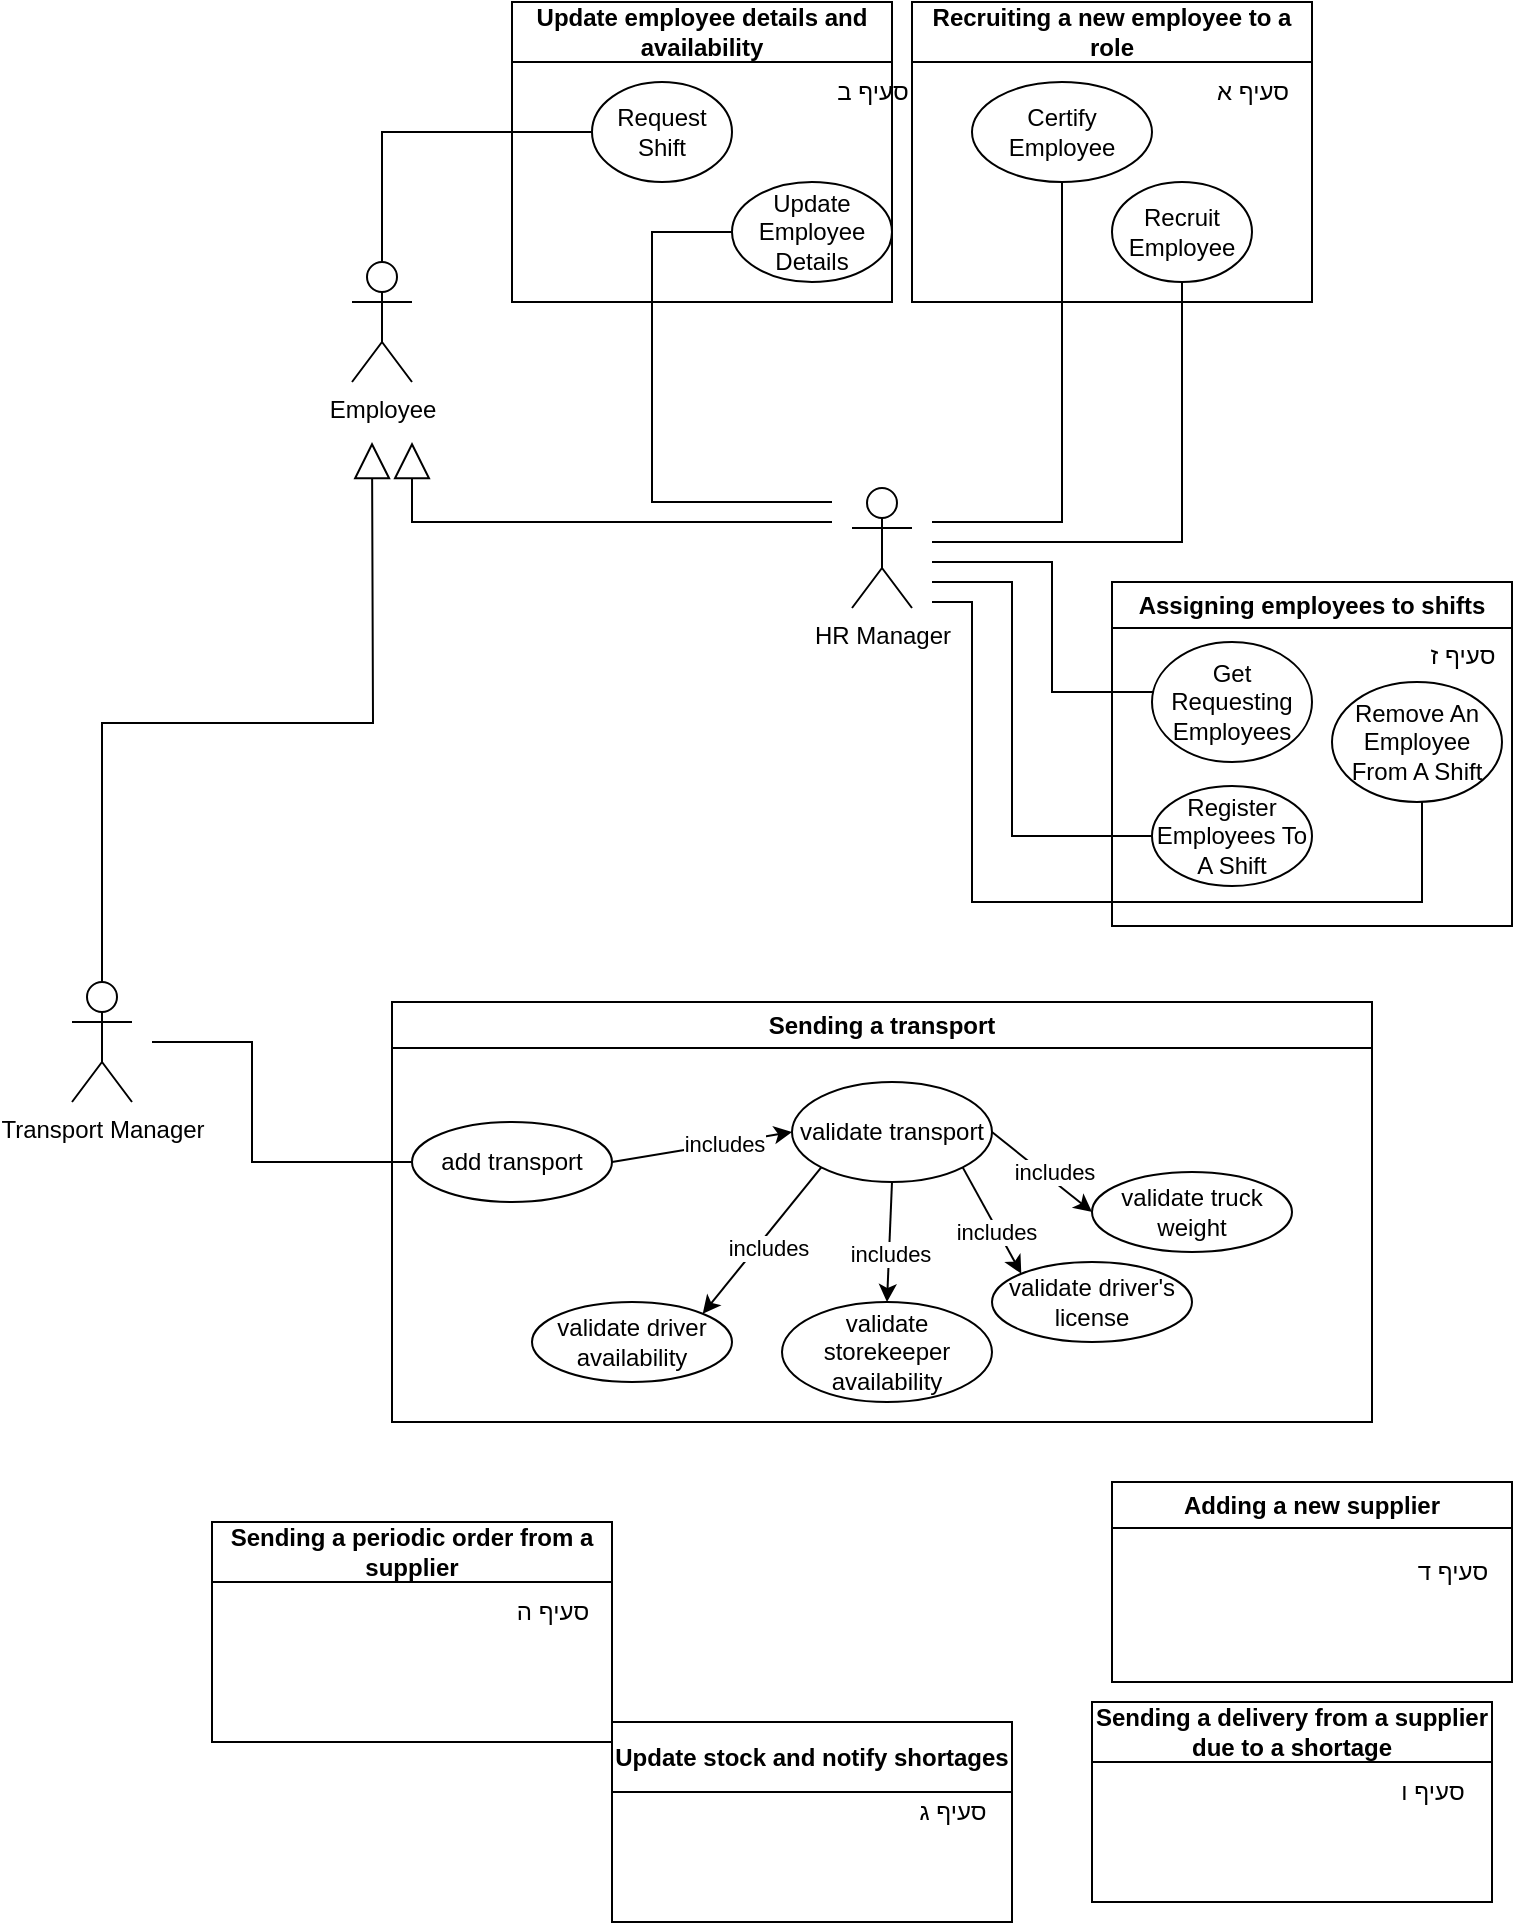 <mxfile version="21.1.2" type="device">
  <diagram name="Page-1" id="uHN6ZnfaQdteIbiYkisC">
    <mxGraphModel dx="1219" dy="722" grid="1" gridSize="10" guides="1" tooltips="1" connect="1" arrows="1" fold="1" page="1" pageScale="1" pageWidth="850" pageHeight="1100" math="0" shadow="0">
      <root>
        <mxCell id="0" />
        <mxCell id="1" parent="0" />
        <mxCell id="PGV5-ihLe_tvBiudfZSY-16" style="edgeStyle=orthogonalEdgeStyle;rounded=0;orthogonalLoop=1;jettySize=auto;html=1;endArrow=none;endFill=0;" parent="1" source="PGV5-ihLe_tvBiudfZSY-2" target="PGV5-ihLe_tvBiudfZSY-11" edge="1">
          <mxGeometry relative="1" as="geometry">
            <Array as="points">
              <mxPoint x="245" y="75" />
            </Array>
          </mxGeometry>
        </mxCell>
        <mxCell id="PGV5-ihLe_tvBiudfZSY-2" value="Employee" style="shape=umlActor;verticalLabelPosition=bottom;verticalAlign=top;html=1;outlineConnect=0;" parent="1" vertex="1">
          <mxGeometry x="230" y="140" width="30" height="60" as="geometry" />
        </mxCell>
        <mxCell id="PGV5-ihLe_tvBiudfZSY-15" style="rounded=0;orthogonalLoop=1;jettySize=auto;html=1;edgeStyle=orthogonalEdgeStyle;endArrow=none;endFill=0;" parent="1" target="PGV5-ihLe_tvBiudfZSY-8" edge="1">
          <mxGeometry relative="1" as="geometry">
            <mxPoint x="520" y="270" as="sourcePoint" />
            <Array as="points">
              <mxPoint x="585" y="270" />
            </Array>
          </mxGeometry>
        </mxCell>
        <mxCell id="PGV5-ihLe_tvBiudfZSY-17" style="edgeStyle=orthogonalEdgeStyle;rounded=0;orthogonalLoop=1;jettySize=auto;html=1;entryX=0;entryY=0.5;entryDx=0;entryDy=0;endArrow=none;endFill=0;" parent="1" target="PGV5-ihLe_tvBiudfZSY-9" edge="1">
          <mxGeometry relative="1" as="geometry">
            <Array as="points">
              <mxPoint x="380" y="260" />
              <mxPoint x="380" y="125" />
            </Array>
            <mxPoint x="470" y="260" as="sourcePoint" />
            <mxPoint x="380" y="160" as="targetPoint" />
          </mxGeometry>
        </mxCell>
        <mxCell id="PGV5-ihLe_tvBiudfZSY-25" style="rounded=0;orthogonalLoop=1;jettySize=auto;html=1;edgeStyle=orthogonalEdgeStyle;endArrow=none;endFill=0;" parent="1" target="PGV5-ihLe_tvBiudfZSY-10" edge="1">
          <mxGeometry relative="1" as="geometry">
            <Array as="points">
              <mxPoint x="520" y="280" />
              <mxPoint x="645" y="280" />
            </Array>
            <mxPoint x="520" y="280" as="sourcePoint" />
          </mxGeometry>
        </mxCell>
        <mxCell id="PGV5-ihLe_tvBiudfZSY-39" style="edgeStyle=orthogonalEdgeStyle;rounded=0;orthogonalLoop=1;jettySize=auto;html=1;endArrow=none;endFill=0;" parent="1" target="PGV5-ihLe_tvBiudfZSY-38" edge="1">
          <mxGeometry relative="1" as="geometry">
            <Array as="points">
              <mxPoint x="540" y="310" />
              <mxPoint x="540" y="460" />
              <mxPoint x="765" y="460" />
            </Array>
            <mxPoint x="520" y="310" as="sourcePoint" />
          </mxGeometry>
        </mxCell>
        <mxCell id="PGV5-ihLe_tvBiudfZSY-40" style="edgeStyle=orthogonalEdgeStyle;rounded=0;orthogonalLoop=1;jettySize=auto;html=1;entryX=0;entryY=0.5;entryDx=0;entryDy=0;endArrow=none;endFill=0;" parent="1" target="PGV5-ihLe_tvBiudfZSY-37" edge="1">
          <mxGeometry relative="1" as="geometry">
            <Array as="points">
              <mxPoint x="520" y="300" />
              <mxPoint x="560" y="300" />
              <mxPoint x="560" y="427" />
            </Array>
            <mxPoint x="520" y="300" as="sourcePoint" />
          </mxGeometry>
        </mxCell>
        <mxCell id="PGV5-ihLe_tvBiudfZSY-42" style="edgeStyle=orthogonalEdgeStyle;rounded=0;orthogonalLoop=1;jettySize=auto;html=1;endArrow=none;endFill=0;" parent="1" target="PGV5-ihLe_tvBiudfZSY-36" edge="1">
          <mxGeometry relative="1" as="geometry">
            <Array as="points">
              <mxPoint x="520" y="290" />
              <mxPoint x="580" y="290" />
              <mxPoint x="580" y="355" />
            </Array>
            <mxPoint x="520" y="290" as="sourcePoint" />
          </mxGeometry>
        </mxCell>
        <mxCell id="PGV5-ihLe_tvBiudfZSY-3" value="HR Manager" style="shape=umlActor;verticalLabelPosition=bottom;verticalAlign=top;html=1;outlineConnect=0;" parent="1" vertex="1">
          <mxGeometry x="480" y="253" width="30" height="60" as="geometry" />
        </mxCell>
        <mxCell id="PGV5-ihLe_tvBiudfZSY-6" value="Recruiting a new employee to a role" style="swimlane;whiteSpace=wrap;html=1;startSize=30;" parent="1" vertex="1">
          <mxGeometry x="510" y="10" width="200" height="150" as="geometry" />
        </mxCell>
        <mxCell id="PGV5-ihLe_tvBiudfZSY-19" value="סעיף א" style="text;html=1;align=center;verticalAlign=middle;resizable=0;points=[];autosize=1;strokeColor=none;fillColor=none;" parent="PGV5-ihLe_tvBiudfZSY-6" vertex="1">
          <mxGeometry x="140" y="30" width="60" height="30" as="geometry" />
        </mxCell>
        <mxCell id="PGV5-ihLe_tvBiudfZSY-10" value="Recruit Employee" style="ellipse;whiteSpace=wrap;html=1;" parent="PGV5-ihLe_tvBiudfZSY-6" vertex="1">
          <mxGeometry x="100" y="90" width="70" height="50" as="geometry" />
        </mxCell>
        <mxCell id="PGV5-ihLe_tvBiudfZSY-8" value="Certify Employee" style="ellipse;whiteSpace=wrap;html=1;" parent="PGV5-ihLe_tvBiudfZSY-6" vertex="1">
          <mxGeometry x="30" y="40" width="90" height="50" as="geometry" />
        </mxCell>
        <mxCell id="PGV5-ihLe_tvBiudfZSY-13" value="" style="endArrow=block;endSize=16;endFill=0;html=1;rounded=0;edgeStyle=elbowEdgeStyle;" parent="1" edge="1">
          <mxGeometry width="160" relative="1" as="geometry">
            <mxPoint x="470" y="270" as="sourcePoint" />
            <mxPoint x="260" y="230" as="targetPoint" />
            <Array as="points">
              <mxPoint x="260" y="260" />
            </Array>
          </mxGeometry>
        </mxCell>
        <mxCell id="PGV5-ihLe_tvBiudfZSY-18" value="Update employee details and availability" style="swimlane;whiteSpace=wrap;html=1;startSize=30;" parent="1" vertex="1">
          <mxGeometry x="310" y="10" width="190" height="150" as="geometry" />
        </mxCell>
        <mxCell id="PGV5-ihLe_tvBiudfZSY-9" value="Update Employee Details" style="ellipse;whiteSpace=wrap;html=1;" parent="PGV5-ihLe_tvBiudfZSY-18" vertex="1">
          <mxGeometry x="110" y="90" width="80" height="50" as="geometry" />
        </mxCell>
        <mxCell id="PGV5-ihLe_tvBiudfZSY-11" value="Request Shift" style="ellipse;whiteSpace=wrap;html=1;" parent="PGV5-ihLe_tvBiudfZSY-18" vertex="1">
          <mxGeometry x="40" y="40" width="70" height="50" as="geometry" />
        </mxCell>
        <mxCell id="PGV5-ihLe_tvBiudfZSY-20" value="סעיף ב" style="text;html=1;align=center;verticalAlign=middle;resizable=0;points=[];autosize=1;strokeColor=none;fillColor=none;" parent="PGV5-ihLe_tvBiudfZSY-18" vertex="1">
          <mxGeometry x="150" y="30" width="60" height="30" as="geometry" />
        </mxCell>
        <mxCell id="PGV5-ihLe_tvBiudfZSY-21" value="Update stock and notify shortages" style="swimlane;whiteSpace=wrap;html=1;startSize=35;" parent="1" vertex="1">
          <mxGeometry x="360" y="870" width="200" height="100" as="geometry" />
        </mxCell>
        <mxCell id="PGV5-ihLe_tvBiudfZSY-22" value="סעיף ג" style="text;html=1;align=center;verticalAlign=middle;resizable=0;points=[];autosize=1;strokeColor=none;fillColor=none;" parent="PGV5-ihLe_tvBiudfZSY-21" vertex="1">
          <mxGeometry x="145" y="30" width="50" height="30" as="geometry" />
        </mxCell>
        <mxCell id="PGV5-ihLe_tvBiudfZSY-23" value="Adding a new supplier" style="swimlane;whiteSpace=wrap;html=1;" parent="1" vertex="1">
          <mxGeometry x="610" y="750" width="200" height="100" as="geometry" />
        </mxCell>
        <mxCell id="PGV5-ihLe_tvBiudfZSY-24" value="סעיף ד" style="text;html=1;align=center;verticalAlign=middle;resizable=0;points=[];autosize=1;strokeColor=none;fillColor=none;" parent="PGV5-ihLe_tvBiudfZSY-23" vertex="1">
          <mxGeometry x="140" y="30" width="60" height="30" as="geometry" />
        </mxCell>
        <mxCell id="PGV5-ihLe_tvBiudfZSY-26" value="Sending a periodic order from a supplier" style="swimlane;whiteSpace=wrap;html=1;startSize=30;" parent="1" vertex="1">
          <mxGeometry x="160" y="770" width="200" height="110" as="geometry" />
        </mxCell>
        <mxCell id="PGV5-ihLe_tvBiudfZSY-27" value="סעיף ה" style="text;html=1;align=center;verticalAlign=middle;resizable=0;points=[];autosize=1;strokeColor=none;fillColor=none;" parent="PGV5-ihLe_tvBiudfZSY-26" vertex="1">
          <mxGeometry x="140" y="30" width="60" height="30" as="geometry" />
        </mxCell>
        <mxCell id="PGV5-ihLe_tvBiudfZSY-28" value="Sending a delivery from a supplier due to a shortage" style="swimlane;whiteSpace=wrap;html=1;startSize=30;" parent="1" vertex="1">
          <mxGeometry x="600" y="860" width="200" height="100" as="geometry" />
        </mxCell>
        <mxCell id="PGV5-ihLe_tvBiudfZSY-29" value="סעיף ו" style="text;html=1;align=center;verticalAlign=middle;resizable=0;points=[];autosize=1;strokeColor=none;fillColor=none;" parent="PGV5-ihLe_tvBiudfZSY-28" vertex="1">
          <mxGeometry x="145" y="30" width="50" height="30" as="geometry" />
        </mxCell>
        <mxCell id="PGV5-ihLe_tvBiudfZSY-30" value="Assigning employees to shifts" style="swimlane;whiteSpace=wrap;html=1;" parent="1" vertex="1">
          <mxGeometry x="610" y="300" width="200" height="172" as="geometry" />
        </mxCell>
        <mxCell id="PGV5-ihLe_tvBiudfZSY-31" value="סעיף ז" style="text;html=1;align=center;verticalAlign=middle;resizable=0;points=[];autosize=1;strokeColor=none;fillColor=none;" parent="PGV5-ihLe_tvBiudfZSY-30" vertex="1">
          <mxGeometry x="150" y="22" width="50" height="30" as="geometry" />
        </mxCell>
        <mxCell id="PGV5-ihLe_tvBiudfZSY-36" value="Get Requesting Employees" style="ellipse;whiteSpace=wrap;html=1;" parent="PGV5-ihLe_tvBiudfZSY-30" vertex="1">
          <mxGeometry x="20" y="30" width="80" height="60" as="geometry" />
        </mxCell>
        <mxCell id="PGV5-ihLe_tvBiudfZSY-37" value="Register Employees To A Shift" style="ellipse;whiteSpace=wrap;html=1;" parent="PGV5-ihLe_tvBiudfZSY-30" vertex="1">
          <mxGeometry x="20" y="102" width="80" height="50" as="geometry" />
        </mxCell>
        <mxCell id="PGV5-ihLe_tvBiudfZSY-38" value="Remove An Employee From A Shift" style="ellipse;whiteSpace=wrap;html=1;" parent="PGV5-ihLe_tvBiudfZSY-30" vertex="1">
          <mxGeometry x="110" y="50" width="85" height="60" as="geometry" />
        </mxCell>
        <mxCell id="PGV5-ihLe_tvBiudfZSY-33" value="Sending a transport" style="swimlane;whiteSpace=wrap;html=1;" parent="1" vertex="1">
          <mxGeometry x="250" y="510" width="490" height="210" as="geometry" />
        </mxCell>
        <mxCell id="fPFxq3Yc02slr1m1lz8X-12" style="rounded=0;orthogonalLoop=1;jettySize=auto;html=1;exitX=0.5;exitY=1;exitDx=0;exitDy=0;entryX=0.5;entryY=0;entryDx=0;entryDy=0;" edge="1" parent="PGV5-ihLe_tvBiudfZSY-33" source="fPFxq3Yc02slr1m1lz8X-3" target="fPFxq3Yc02slr1m1lz8X-11">
          <mxGeometry relative="1" as="geometry" />
        </mxCell>
        <mxCell id="fPFxq3Yc02slr1m1lz8X-13" value="includes" style="edgeLabel;html=1;align=center;verticalAlign=middle;resizable=0;points=[];" vertex="1" connectable="0" parent="fPFxq3Yc02slr1m1lz8X-12">
          <mxGeometry x="0.206" relative="1" as="geometry">
            <mxPoint as="offset" />
          </mxGeometry>
        </mxCell>
        <mxCell id="fPFxq3Yc02slr1m1lz8X-15" style="rounded=0;orthogonalLoop=1;jettySize=auto;html=1;exitX=1;exitY=1;exitDx=0;exitDy=0;entryX=0;entryY=0;entryDx=0;entryDy=0;" edge="1" parent="PGV5-ihLe_tvBiudfZSY-33" source="fPFxq3Yc02slr1m1lz8X-3" target="fPFxq3Yc02slr1m1lz8X-14">
          <mxGeometry relative="1" as="geometry" />
        </mxCell>
        <mxCell id="fPFxq3Yc02slr1m1lz8X-16" value="includes" style="edgeLabel;html=1;align=center;verticalAlign=middle;resizable=0;points=[];" vertex="1" connectable="0" parent="fPFxq3Yc02slr1m1lz8X-15">
          <mxGeometry x="0.199" y="-1" relative="1" as="geometry">
            <mxPoint as="offset" />
          </mxGeometry>
        </mxCell>
        <mxCell id="fPFxq3Yc02slr1m1lz8X-18" style="rounded=0;orthogonalLoop=1;jettySize=auto;html=1;exitX=1;exitY=0.5;exitDx=0;exitDy=0;entryX=0;entryY=0.5;entryDx=0;entryDy=0;" edge="1" parent="PGV5-ihLe_tvBiudfZSY-33" source="fPFxq3Yc02slr1m1lz8X-3" target="fPFxq3Yc02slr1m1lz8X-17">
          <mxGeometry relative="1" as="geometry" />
        </mxCell>
        <mxCell id="fPFxq3Yc02slr1m1lz8X-19" value="includes" style="edgeLabel;html=1;align=center;verticalAlign=middle;resizable=0;points=[];" vertex="1" connectable="0" parent="fPFxq3Yc02slr1m1lz8X-18">
          <mxGeometry x="0.276" y="2" relative="1" as="geometry">
            <mxPoint x="-3" y="-4" as="offset" />
          </mxGeometry>
        </mxCell>
        <mxCell id="fPFxq3Yc02slr1m1lz8X-3" value="validate transport" style="ellipse;whiteSpace=wrap;html=1;align=center;" vertex="1" parent="PGV5-ihLe_tvBiudfZSY-33">
          <mxGeometry x="200" y="40" width="100" height="50" as="geometry" />
        </mxCell>
        <mxCell id="fPFxq3Yc02slr1m1lz8X-4" value="add transport" style="ellipse;whiteSpace=wrap;html=1;align=center;" vertex="1" parent="PGV5-ihLe_tvBiudfZSY-33">
          <mxGeometry x="10" y="60" width="100" height="40" as="geometry" />
        </mxCell>
        <mxCell id="fPFxq3Yc02slr1m1lz8X-6" value="" style="endArrow=classic;html=1;rounded=0;entryX=0;entryY=0.5;entryDx=0;entryDy=0;exitX=1;exitY=0.5;exitDx=0;exitDy=0;" edge="1" parent="PGV5-ihLe_tvBiudfZSY-33" source="fPFxq3Yc02slr1m1lz8X-4" target="fPFxq3Yc02slr1m1lz8X-3">
          <mxGeometry width="50" height="50" relative="1" as="geometry">
            <mxPoint x="40" y="110" as="sourcePoint" />
            <mxPoint x="90" y="60" as="targetPoint" />
          </mxGeometry>
        </mxCell>
        <mxCell id="fPFxq3Yc02slr1m1lz8X-8" value="includes" style="edgeLabel;html=1;align=center;verticalAlign=middle;resizable=0;points=[];" vertex="1" connectable="0" parent="fPFxq3Yc02slr1m1lz8X-6">
          <mxGeometry x="0.233" relative="1" as="geometry">
            <mxPoint as="offset" />
          </mxGeometry>
        </mxCell>
        <mxCell id="fPFxq3Yc02slr1m1lz8X-7" value="validate driver availability" style="ellipse;whiteSpace=wrap;html=1;align=center;" vertex="1" parent="PGV5-ihLe_tvBiudfZSY-33">
          <mxGeometry x="70" y="150" width="100" height="40" as="geometry" />
        </mxCell>
        <mxCell id="fPFxq3Yc02slr1m1lz8X-9" value="" style="endArrow=classic;html=1;rounded=0;entryX=1;entryY=0;entryDx=0;entryDy=0;exitX=0;exitY=1;exitDx=0;exitDy=0;" edge="1" parent="PGV5-ihLe_tvBiudfZSY-33" source="fPFxq3Yc02slr1m1lz8X-3" target="fPFxq3Yc02slr1m1lz8X-7">
          <mxGeometry width="50" height="50" relative="1" as="geometry">
            <mxPoint x="40" y="110" as="sourcePoint" />
            <mxPoint x="90" y="60" as="targetPoint" />
          </mxGeometry>
        </mxCell>
        <mxCell id="fPFxq3Yc02slr1m1lz8X-10" value="includes" style="edgeLabel;html=1;align=center;verticalAlign=middle;resizable=0;points=[];" vertex="1" connectable="0" parent="fPFxq3Yc02slr1m1lz8X-9">
          <mxGeometry x="0.327" y="2" relative="1" as="geometry">
            <mxPoint x="11" y="-10" as="offset" />
          </mxGeometry>
        </mxCell>
        <mxCell id="fPFxq3Yc02slr1m1lz8X-11" value="validate storekeeper &lt;br&gt;availability" style="ellipse;whiteSpace=wrap;html=1;align=center;" vertex="1" parent="PGV5-ihLe_tvBiudfZSY-33">
          <mxGeometry x="195" y="150" width="105" height="50" as="geometry" />
        </mxCell>
        <mxCell id="fPFxq3Yc02slr1m1lz8X-14" value="validate driver&#39;s license" style="ellipse;whiteSpace=wrap;html=1;align=center;" vertex="1" parent="PGV5-ihLe_tvBiudfZSY-33">
          <mxGeometry x="300" y="130" width="100" height="40" as="geometry" />
        </mxCell>
        <mxCell id="fPFxq3Yc02slr1m1lz8X-17" value="validate truck weight" style="ellipse;whiteSpace=wrap;html=1;align=center;" vertex="1" parent="PGV5-ihLe_tvBiudfZSY-33">
          <mxGeometry x="350" y="85" width="100" height="40" as="geometry" />
        </mxCell>
        <mxCell id="fPFxq3Yc02slr1m1lz8X-5" style="edgeStyle=orthogonalEdgeStyle;rounded=0;orthogonalLoop=1;jettySize=auto;html=1;entryX=0;entryY=0.5;entryDx=0;entryDy=0;endArrow=none;endFill=0;" edge="1" parent="1" target="fPFxq3Yc02slr1m1lz8X-4">
          <mxGeometry relative="1" as="geometry">
            <mxPoint x="130" y="530" as="sourcePoint" />
            <Array as="points">
              <mxPoint x="180" y="530" />
              <mxPoint x="180" y="590" />
            </Array>
          </mxGeometry>
        </mxCell>
        <mxCell id="fPFxq3Yc02slr1m1lz8X-20" style="edgeStyle=orthogonalEdgeStyle;rounded=0;orthogonalLoop=1;jettySize=auto;html=1;exitX=0.5;exitY=0;exitDx=0;exitDy=0;exitPerimeter=0;endArrow=block;endFill=0;strokeWidth=1;endSize=16;" edge="1" parent="1" source="fPFxq3Yc02slr1m1lz8X-1">
          <mxGeometry relative="1" as="geometry">
            <mxPoint x="240.0" y="230" as="targetPoint" />
          </mxGeometry>
        </mxCell>
        <mxCell id="fPFxq3Yc02slr1m1lz8X-1" value="Transport Manager" style="shape=umlActor;verticalLabelPosition=bottom;verticalAlign=top;html=1;outlineConnect=0;" vertex="1" parent="1">
          <mxGeometry x="90" y="500" width="30" height="60" as="geometry" />
        </mxCell>
      </root>
    </mxGraphModel>
  </diagram>
</mxfile>
